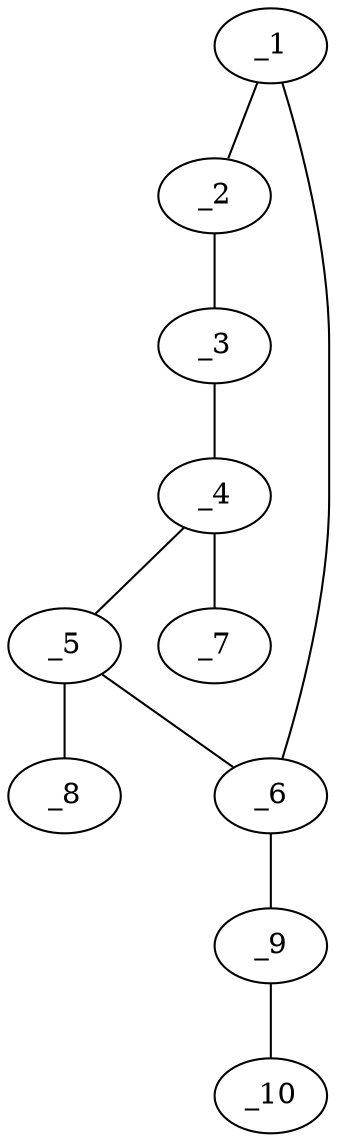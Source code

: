 graph molid638851 {
	_1	 [charge=0,
		chem=2,
		symbol="O  ",
		x="3.732",
		y="-1"];
	_2	 [charge=0,
		chem=1,
		symbol="C  ",
		x="4.5981",
		y="-1.5"];
	_1 -- _2	 [valence=1];
	_6	 [charge=0,
		chem=1,
		symbol="C  ",
		x="3.7321",
		y=0];
	_1 -- _6	 [valence=1];
	_3	 [charge=0,
		chem=1,
		symbol="C  ",
		x="5.4641",
		y="-1"];
	_2 -- _3	 [valence=2];
	_4	 [charge=0,
		chem=1,
		symbol="C  ",
		x="5.4641",
		y=0];
	_3 -- _4	 [valence=1];
	_5	 [charge=0,
		chem=1,
		symbol="C  ",
		x="4.5981",
		y="0.5"];
	_4 -- _5	 [valence=1];
	_7	 [charge=0,
		chem=2,
		symbol="O  ",
		x="6.3301",
		y="0.5"];
	_4 -- _7	 [valence=2];
	_5 -- _6	 [valence=2];
	_8	 [charge=0,
		chem=2,
		symbol="O  ",
		x="4.5981",
		y="1.5"];
	_5 -- _8	 [valence=1];
	_9	 [charge=0,
		chem=1,
		symbol="C  ",
		x="2.866",
		y="0.5"];
	_6 -- _9	 [valence=1];
	_10	 [charge=0,
		chem=1,
		symbol="C  ",
		x=2,
		y=0];
	_9 -- _10	 [valence=1];
}
